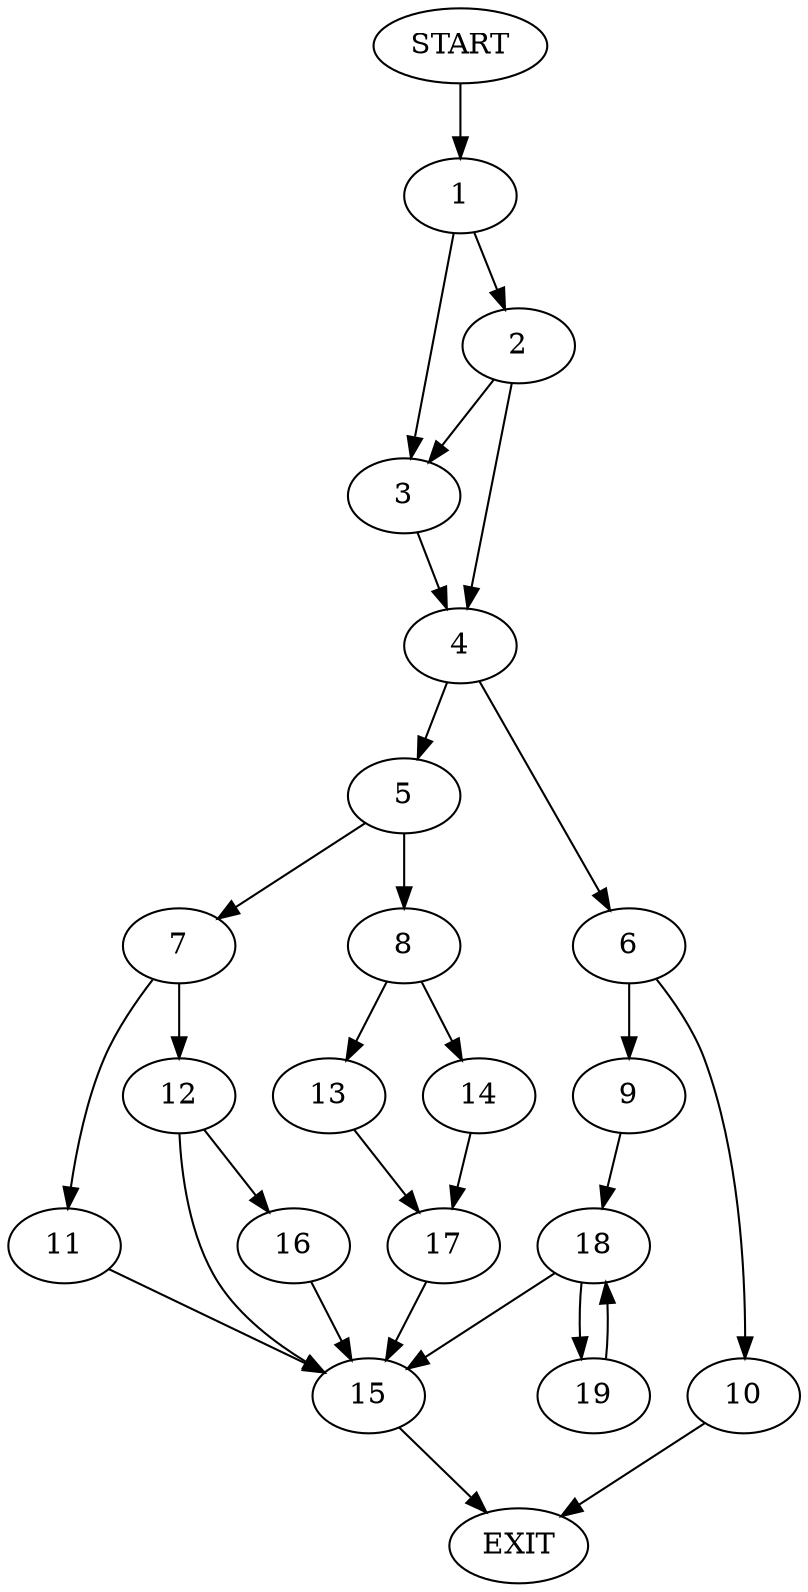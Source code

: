 digraph {
0 [label="START"]
20 [label="EXIT"]
0 -> 1
1 -> 2
1 -> 3
2 -> 4
2 -> 3
3 -> 4
4 -> 5
4 -> 6
5 -> 7
5 -> 8
6 -> 9
6 -> 10
7 -> 11
7 -> 12
8 -> 13
8 -> 14
11 -> 15
12 -> 15
12 -> 16
16 -> 15
15 -> 20
14 -> 17
13 -> 17
17 -> 15
10 -> 20
9 -> 18
18 -> 19
18 -> 15
19 -> 18
}
